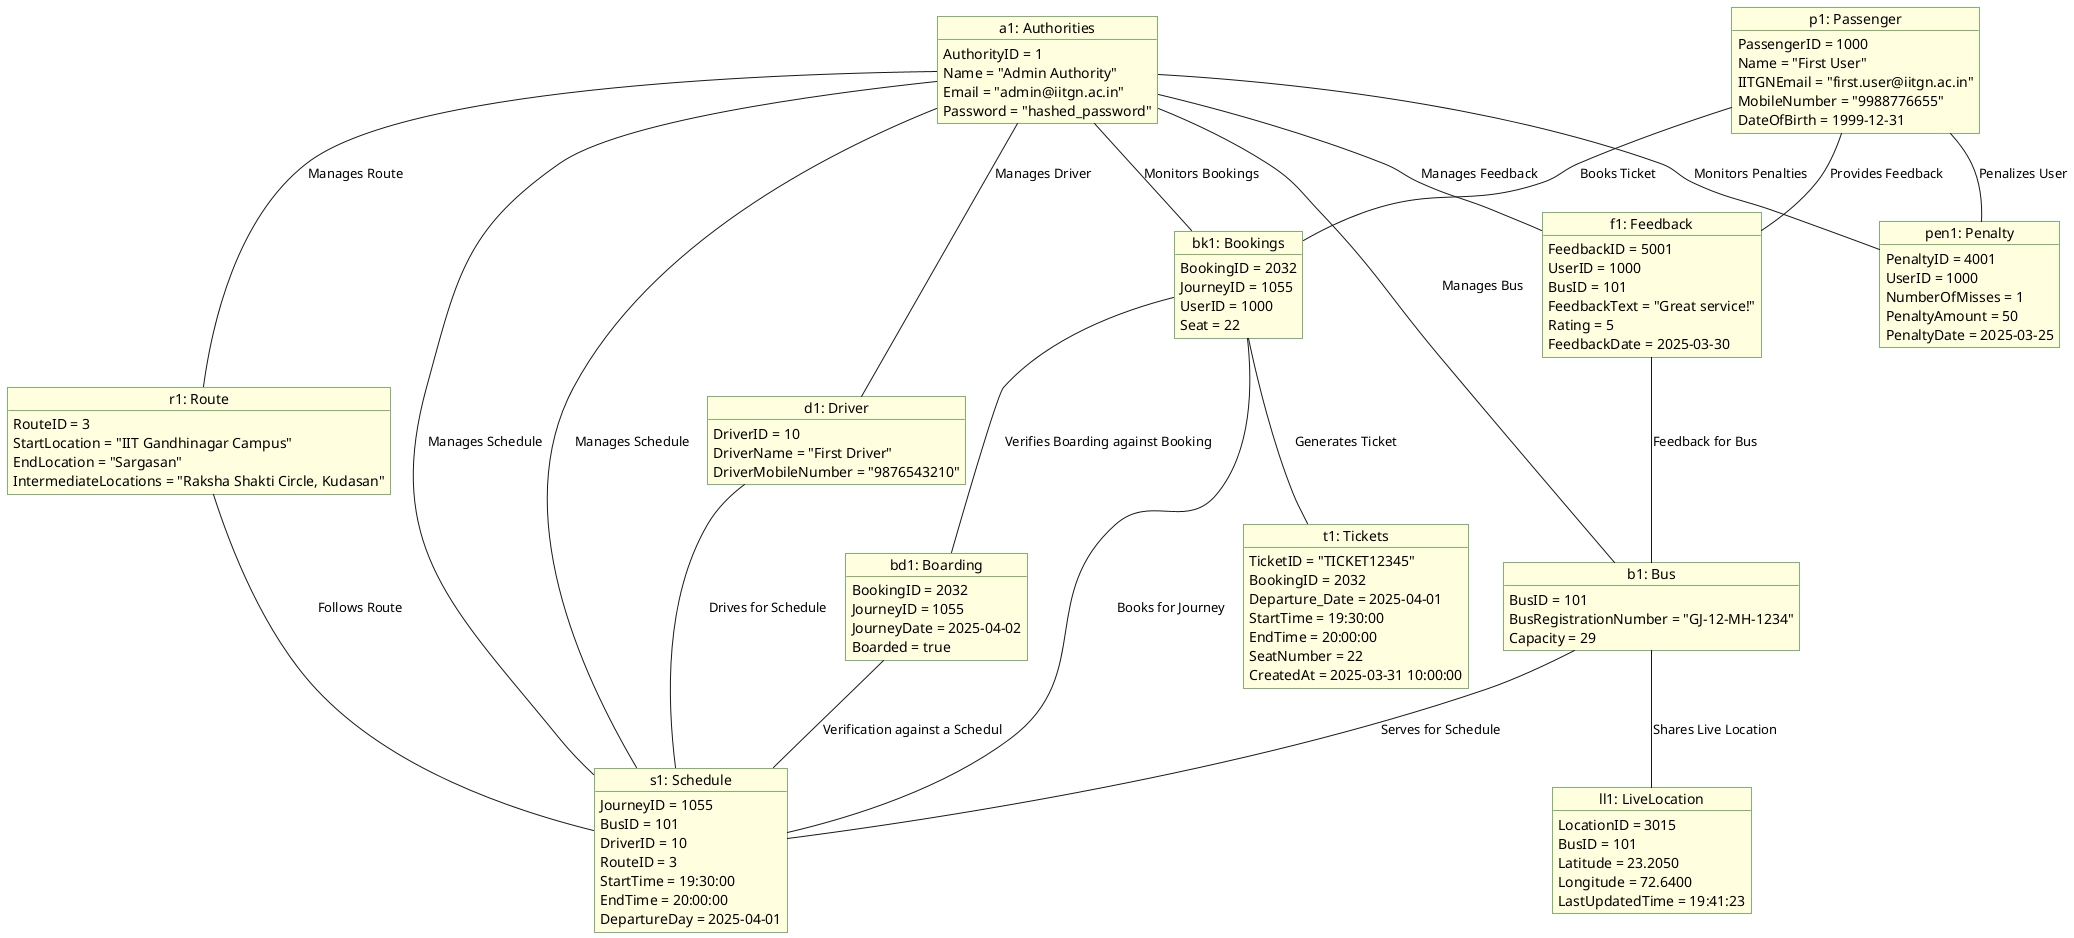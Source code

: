 @startuml
 skinparam object {
   BackgroundColor LightYellow
   BorderColor DarkGreen
 }

object "p1: Passenger" as p1  {
  PassengerID = 1000
  Name = "First User"
  IITGNEmail = "first.user@iitgn.ac.in"
  MobileNumber = "9988776655"
  DateOfBirth = 1999-12-31
}

object "b1: Bus" as b1  {
  BusID = 101
  BusRegistrationNumber = "GJ-12-MH-1234"
  Capacity = 29
}

object "d1: Driver" as d1  {
  DriverID = 10
  DriverName = "First Driver"
  DriverMobileNumber = "9876543210"
}

object "r1: Route" as r1 {
  RouteID = 3
  StartLocation = "IIT Gandhinagar Campus"
  EndLocation = "Sargasan"
  IntermediateLocations = "Raksha Shakti Circle, Kudasan"
}

object "s1: Schedule" as s1  {
  JourneyID = 1055
  BusID = 101
  DriverID = 10
  RouteID = 3
  StartTime = 19:30:00
  EndTime = 20:00:00
  DepartureDay = 2025-04-01
}

object "bk1: Bookings" as bk1  {
  BookingID = 2032
  JourneyID = 1055
  UserID = 1000
  Seat = 22
}

object "bd1: Boarding" as bd1  {
  BookingID = 2032
  JourneyID = 1055
  JourneyDate = 2025-04-02
  Boarded = true
}

object "ll1: LiveLocation" as ll1  {
  LocationID = 3015
  BusID = 101
  Latitude = 23.2050
  Longitude = 72.6400
  LastUpdatedTime = 19:41:23
}

object "pen1: Penalty" as pen1  {
  PenaltyID = 4001
  UserID = 1000
  NumberOfMisses = 1
  PenaltyAmount = 50
  PenaltyDate = 2025-03-25
}

object "a1: Authorities" as a1 {
  AuthorityID = 1
  Name = "Admin Authority"
  Email = "admin@iitgn.ac.in"
  Password = "hashed_password"
}

object "f1: Feedback" as f1 {
  FeedbackID = 5001
  UserID = 1000
  BusID = 101
  FeedbackText = "Great service!"
  Rating = 5
  FeedbackDate = 2025-03-30
}

object "t1: Tickets" as t1 {
  TicketID = "TICKET12345"
  BookingID = 2032
  Departure_Date = 2025-04-01
  StartTime = 19:30:00
  EndTime = 20:00:00
  SeatNumber = 22
  CreatedAt = 2025-03-31 10:00:00
}


' --- Links between Objects ---

p1 -- bk1 : Books Ticket
b1 -- s1 : Serves for Schedule
f1 -- b1 : Feedback for Bus
d1 -- s1 : Drives for Schedule
r1 -- s1 : Follows Route
s1 -- bk1 : Books for Journey
bk1 -- bd1 : Verifies Boarding against Booking
b1 -- ll1 : Shares Live Location
p1 -- pen1 : Penalizes User
p1 -- f1 : Provides Feedback
bk1 -- t1 : Generates Ticket
bd1 -- s1 : Verification against a Schedul
a1 -- f1 : Manages Feedback
a1 -- s1 : Manages Schedule
a1 -- b1 : Manages Bus
a1 -- d1 : Manages Driver
a1 -- r1 : Manages Route
a1 -- s1 : Manages Schedule
a1 -- bk1 : Monitors Bookings
a1 -- pen1 : Monitors Penalties
@enduml

